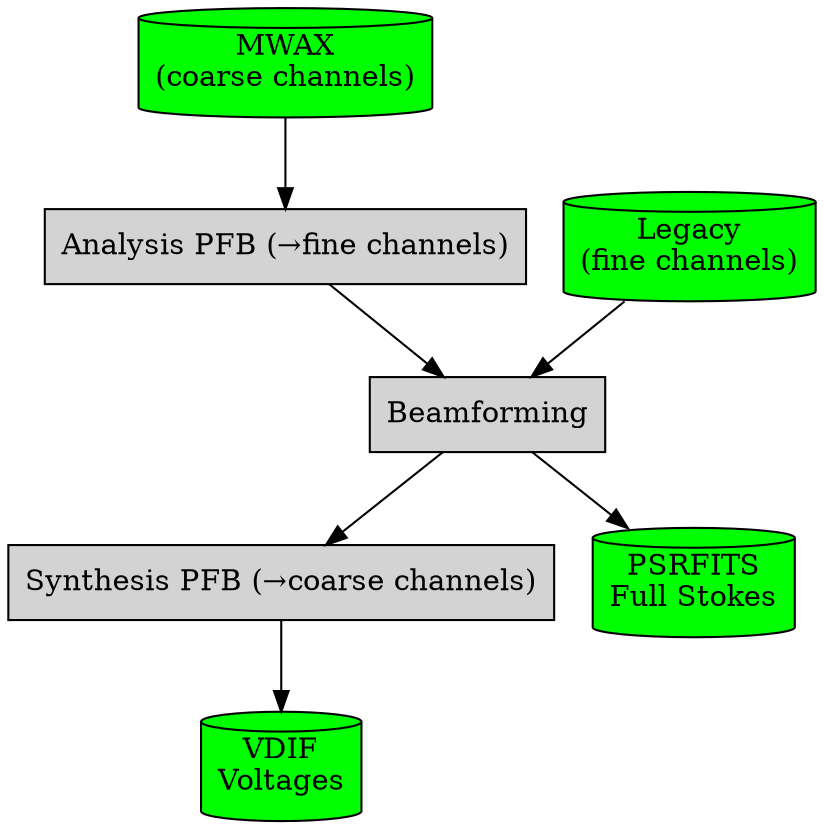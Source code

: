 digraph overview {
    node [ shape=cylinder, style="filled" ];

    mwax [ label="MWAX\n(coarse channels)", fillcolor=green ];
    legacy [ label="Legacy\n(fine channels)", fillcolor=green ];
    forwardpfb [ label="Analysis PFB (&rarr;fine channels)", shape=record ];
    inversepfb [ label="Synthesis PFB (&rarr;coarse channels)", shape=record ];
    psrfits [ label="PSRFITS\nFull Stokes", fillcolor=green ];
    vdif [ label="VDIF\nVoltages", fillcolor=green ];
    beamforming [ label="Beamforming", shape=record ];

    mwax -> forwardpfb;
    forwardpfb -> beamforming;
    legacy -> beamforming;
    beamforming -> psrfits;
    beamforming -> inversepfb;
    inversepfb -> vdif;
}
